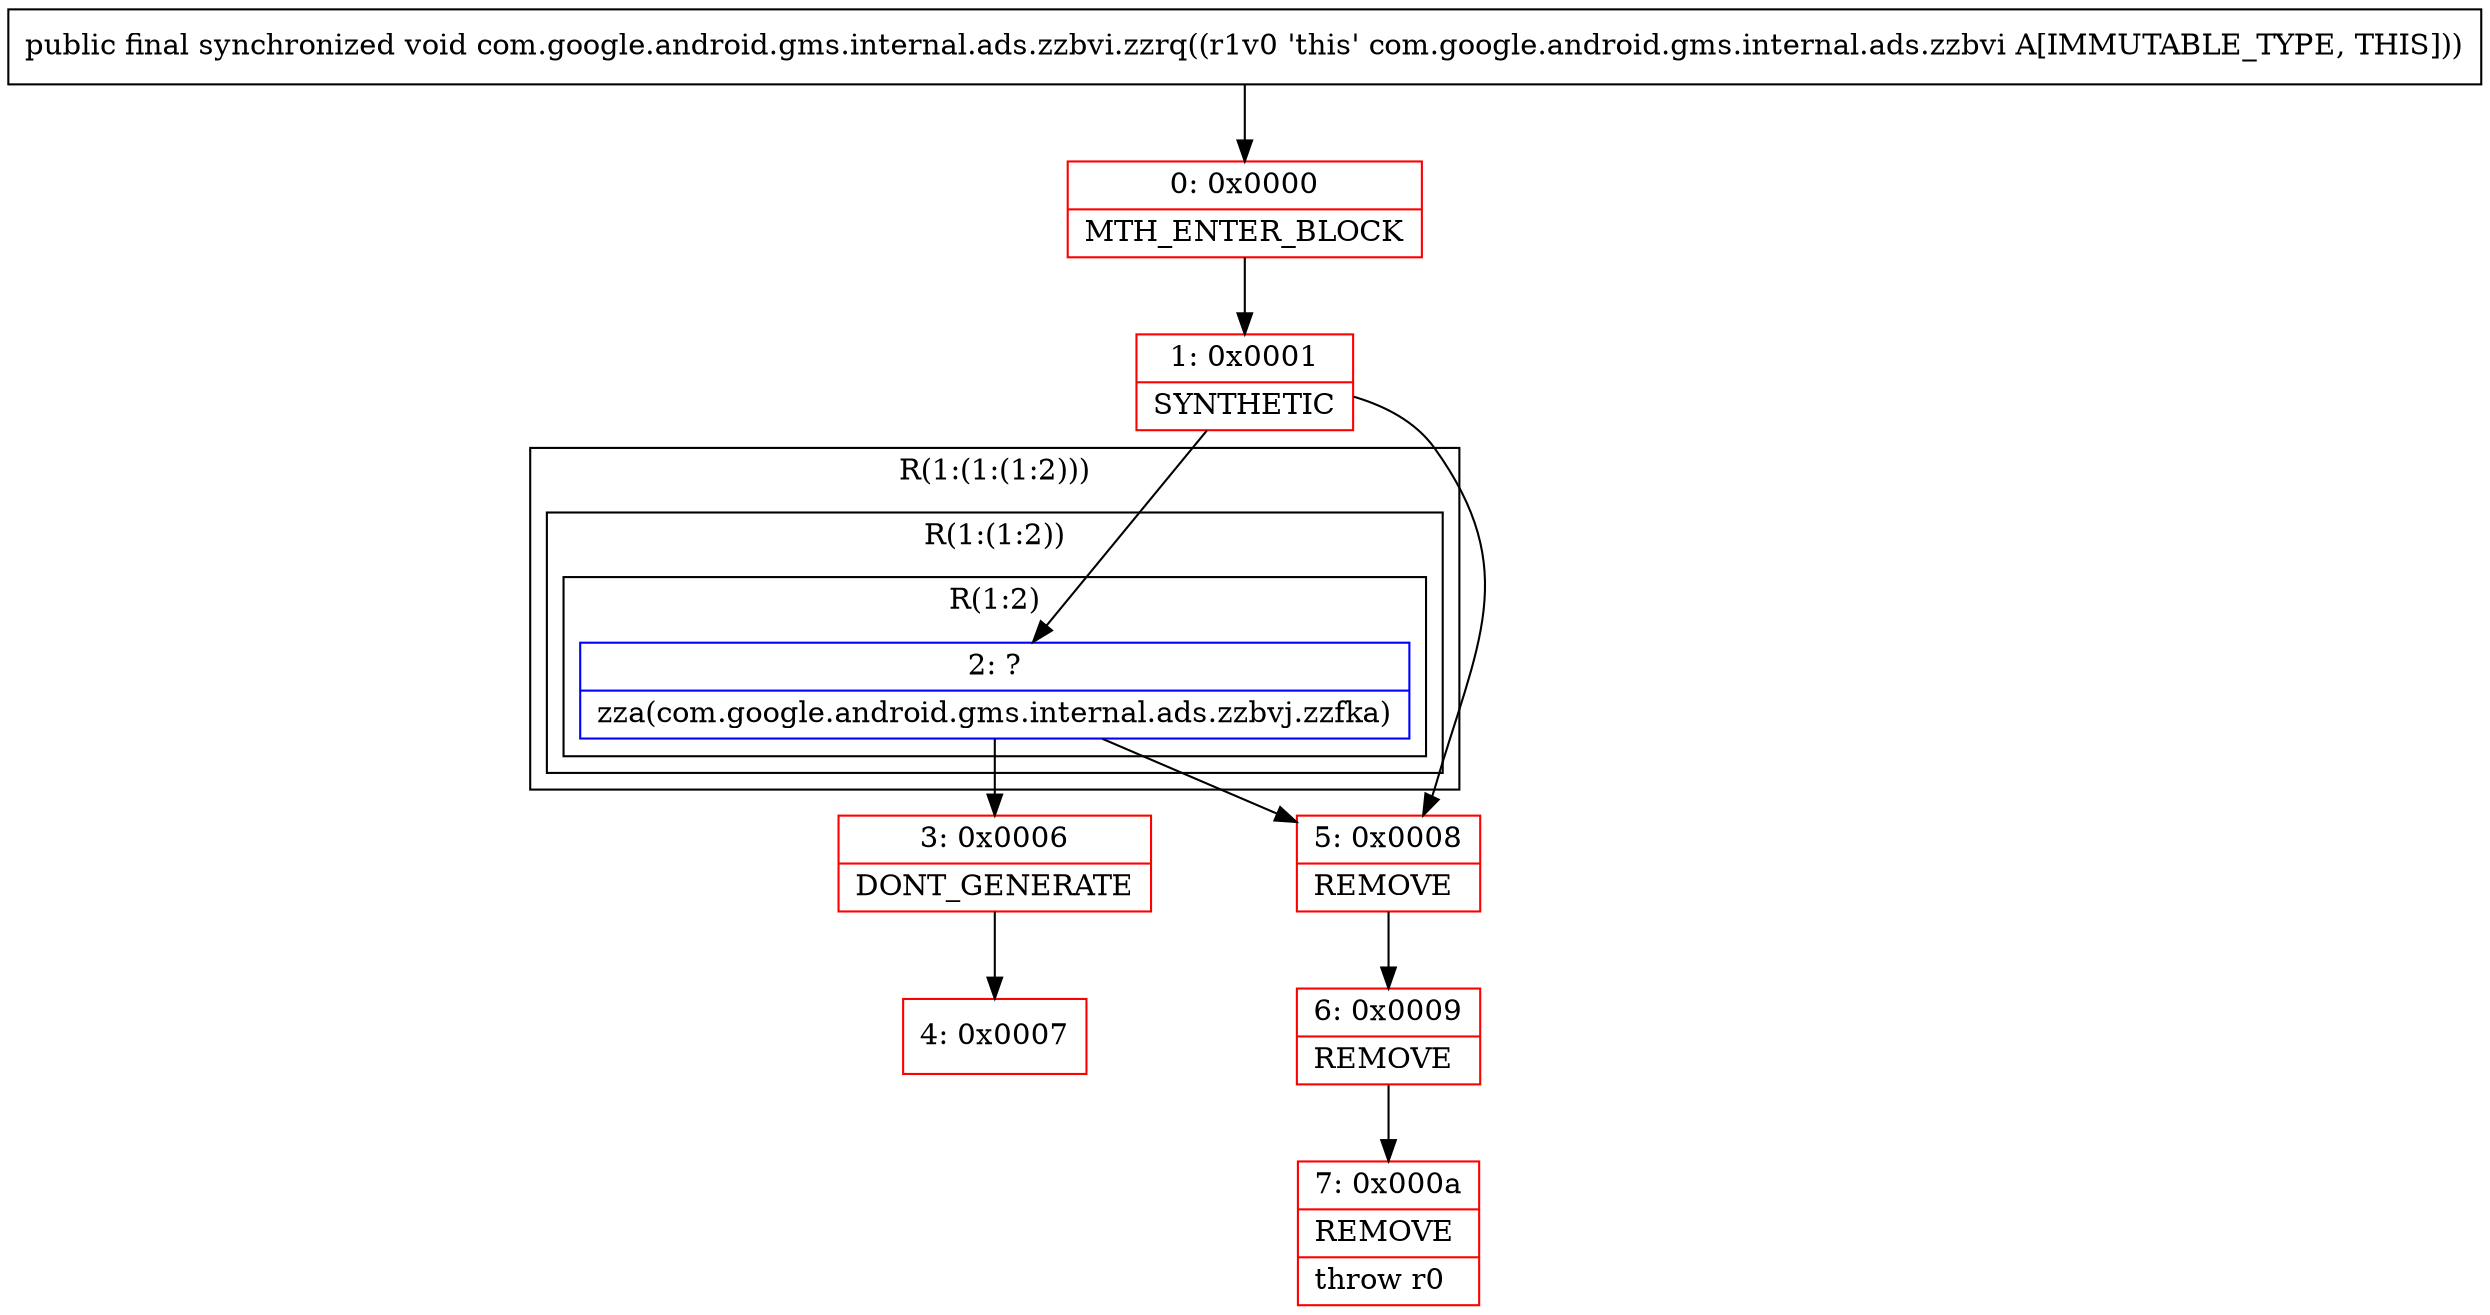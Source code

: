digraph "CFG forcom.google.android.gms.internal.ads.zzbvi.zzrq()V" {
subgraph cluster_Region_304579781 {
label = "R(1:(1:(1:2)))";
node [shape=record,color=blue];
subgraph cluster_Region_483878224 {
label = "R(1:(1:2))";
node [shape=record,color=blue];
subgraph cluster_Region_334077878 {
label = "R(1:2)";
node [shape=record,color=blue];
Node_2 [shape=record,label="{2\:\ ?|zza(com.google.android.gms.internal.ads.zzbvj.zzfka)\l}"];
}
}
}
Node_0 [shape=record,color=red,label="{0\:\ 0x0000|MTH_ENTER_BLOCK\l}"];
Node_1 [shape=record,color=red,label="{1\:\ 0x0001|SYNTHETIC\l}"];
Node_3 [shape=record,color=red,label="{3\:\ 0x0006|DONT_GENERATE\l}"];
Node_4 [shape=record,color=red,label="{4\:\ 0x0007}"];
Node_5 [shape=record,color=red,label="{5\:\ 0x0008|REMOVE\l}"];
Node_6 [shape=record,color=red,label="{6\:\ 0x0009|REMOVE\l}"];
Node_7 [shape=record,color=red,label="{7\:\ 0x000a|REMOVE\l|throw r0\l}"];
MethodNode[shape=record,label="{public final synchronized void com.google.android.gms.internal.ads.zzbvi.zzrq((r1v0 'this' com.google.android.gms.internal.ads.zzbvi A[IMMUTABLE_TYPE, THIS])) }"];
MethodNode -> Node_0;
Node_2 -> Node_3;
Node_2 -> Node_5;
Node_0 -> Node_1;
Node_1 -> Node_2;
Node_1 -> Node_5;
Node_3 -> Node_4;
Node_5 -> Node_6;
Node_6 -> Node_7;
}

